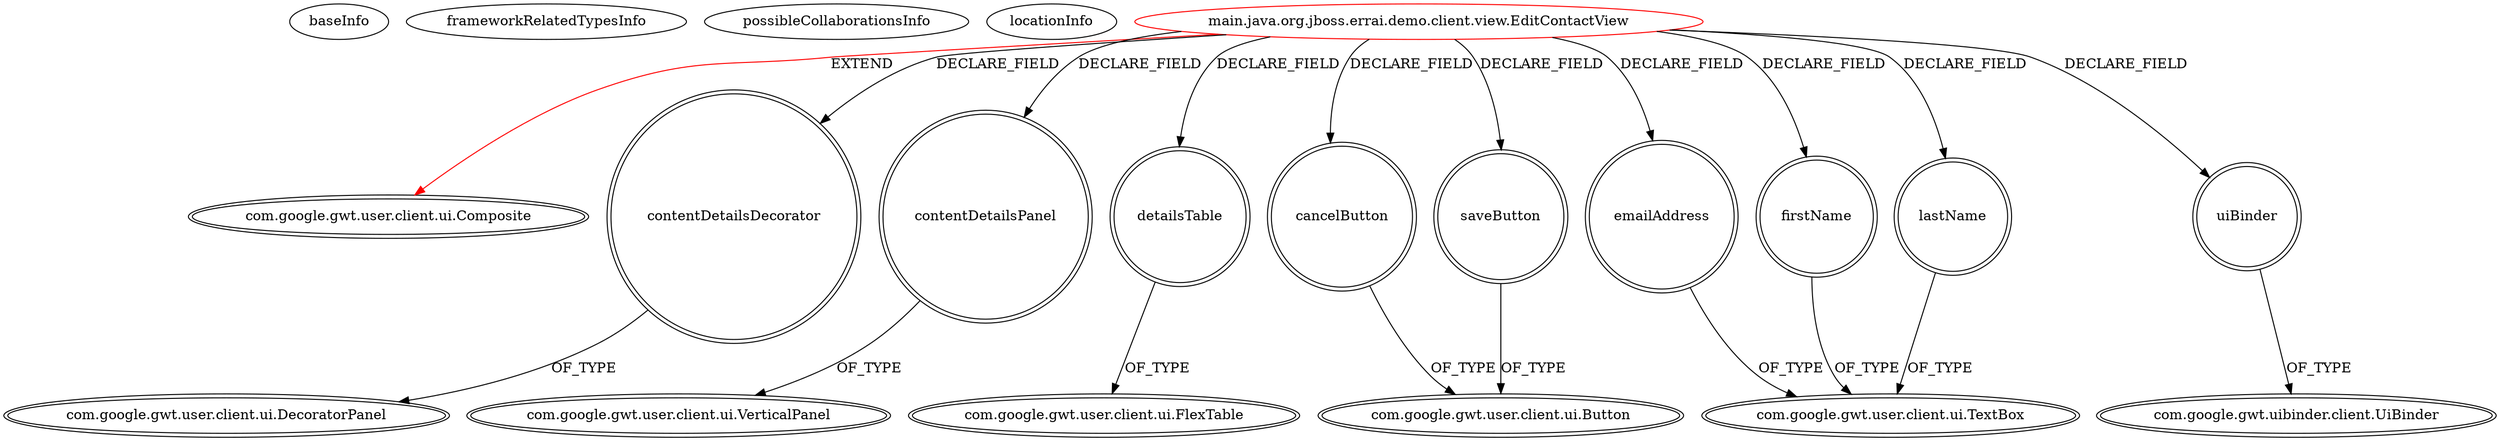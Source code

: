 digraph {
baseInfo[graphId=1116,category="extension_graph",isAnonymous=false,possibleRelation=false]
frameworkRelatedTypesInfo[0="com.google.gwt.user.client.ui.Composite"]
possibleCollaborationsInfo[]
locationInfo[projectName="csadilek-errai-mvp-demo",filePath="/csadilek-errai-mvp-demo/errai-mvp-demo-master/src/main/java/org/jboss/errai/demo/client/view/EditContactView.java",contextSignature="EditContactView",graphId="1116"]
0[label="main.java.org.jboss.errai.demo.client.view.EditContactView",vertexType="ROOT_CLIENT_CLASS_DECLARATION",isFrameworkType=false,color=red]
1[label="com.google.gwt.user.client.ui.Composite",vertexType="FRAMEWORK_CLASS_TYPE",isFrameworkType=true,peripheries=2]
2[label="cancelButton",vertexType="FIELD_DECLARATION",isFrameworkType=true,peripheries=2,shape=circle]
3[label="com.google.gwt.user.client.ui.Button",vertexType="FRAMEWORK_CLASS_TYPE",isFrameworkType=true,peripheries=2]
4[label="contentDetailsDecorator",vertexType="FIELD_DECLARATION",isFrameworkType=true,peripheries=2,shape=circle]
5[label="com.google.gwt.user.client.ui.DecoratorPanel",vertexType="FRAMEWORK_CLASS_TYPE",isFrameworkType=true,peripheries=2]
6[label="contentDetailsPanel",vertexType="FIELD_DECLARATION",isFrameworkType=true,peripheries=2,shape=circle]
7[label="com.google.gwt.user.client.ui.VerticalPanel",vertexType="FRAMEWORK_CLASS_TYPE",isFrameworkType=true,peripheries=2]
8[label="detailsTable",vertexType="FIELD_DECLARATION",isFrameworkType=true,peripheries=2,shape=circle]
9[label="com.google.gwt.user.client.ui.FlexTable",vertexType="FRAMEWORK_CLASS_TYPE",isFrameworkType=true,peripheries=2]
10[label="emailAddress",vertexType="FIELD_DECLARATION",isFrameworkType=true,peripheries=2,shape=circle]
11[label="com.google.gwt.user.client.ui.TextBox",vertexType="FRAMEWORK_CLASS_TYPE",isFrameworkType=true,peripheries=2]
12[label="firstName",vertexType="FIELD_DECLARATION",isFrameworkType=true,peripheries=2,shape=circle]
14[label="lastName",vertexType="FIELD_DECLARATION",isFrameworkType=true,peripheries=2,shape=circle]
16[label="saveButton",vertexType="FIELD_DECLARATION",isFrameworkType=true,peripheries=2,shape=circle]
18[label="uiBinder",vertexType="FIELD_DECLARATION",isFrameworkType=true,peripheries=2,shape=circle]
19[label="com.google.gwt.uibinder.client.UiBinder",vertexType="FRAMEWORK_INTERFACE_TYPE",isFrameworkType=true,peripheries=2]
0->1[label="EXTEND",color=red]
0->2[label="DECLARE_FIELD"]
2->3[label="OF_TYPE"]
0->4[label="DECLARE_FIELD"]
4->5[label="OF_TYPE"]
0->6[label="DECLARE_FIELD"]
6->7[label="OF_TYPE"]
0->8[label="DECLARE_FIELD"]
8->9[label="OF_TYPE"]
0->10[label="DECLARE_FIELD"]
10->11[label="OF_TYPE"]
0->12[label="DECLARE_FIELD"]
12->11[label="OF_TYPE"]
0->14[label="DECLARE_FIELD"]
14->11[label="OF_TYPE"]
0->16[label="DECLARE_FIELD"]
16->3[label="OF_TYPE"]
0->18[label="DECLARE_FIELD"]
18->19[label="OF_TYPE"]
}
